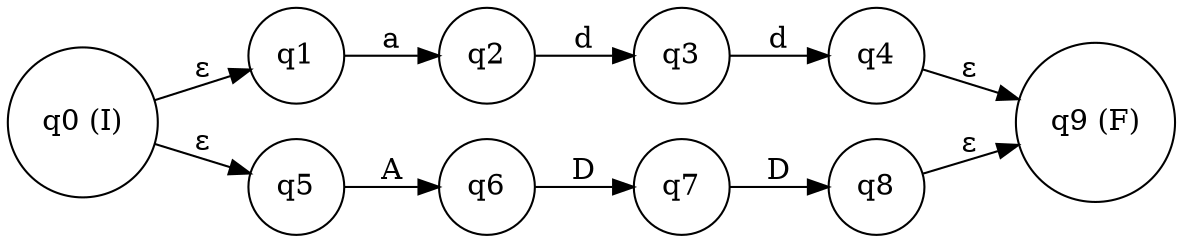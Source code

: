 digraph finite_state_machine {
rankdir=LR;
node [shape = circle];
q0 [label="q0 (I)"];
q1 [label="q1"];
q2 [label="q2"];
q3 [label="q3"];
q4 [label="q4"];
q5 [label="q5"];
q6 [label="q6"];
q7 [label="q7"];
q8 [label="q8"];
q9 [label="q9 (F)"];
q0 -> q1 [label="ε"];
q1 -> q2 [label="a"];
q2 -> q3 [label="d"];
q3 -> q4 [label="d"];
q0 -> q5 [label="ε"];
q5 -> q6 [label="A"];
q6 -> q7 [label="D"];
q7 -> q8 [label="D"];
q4 -> q9 [label="ε"];
q8 -> q9 [label="ε"];
}